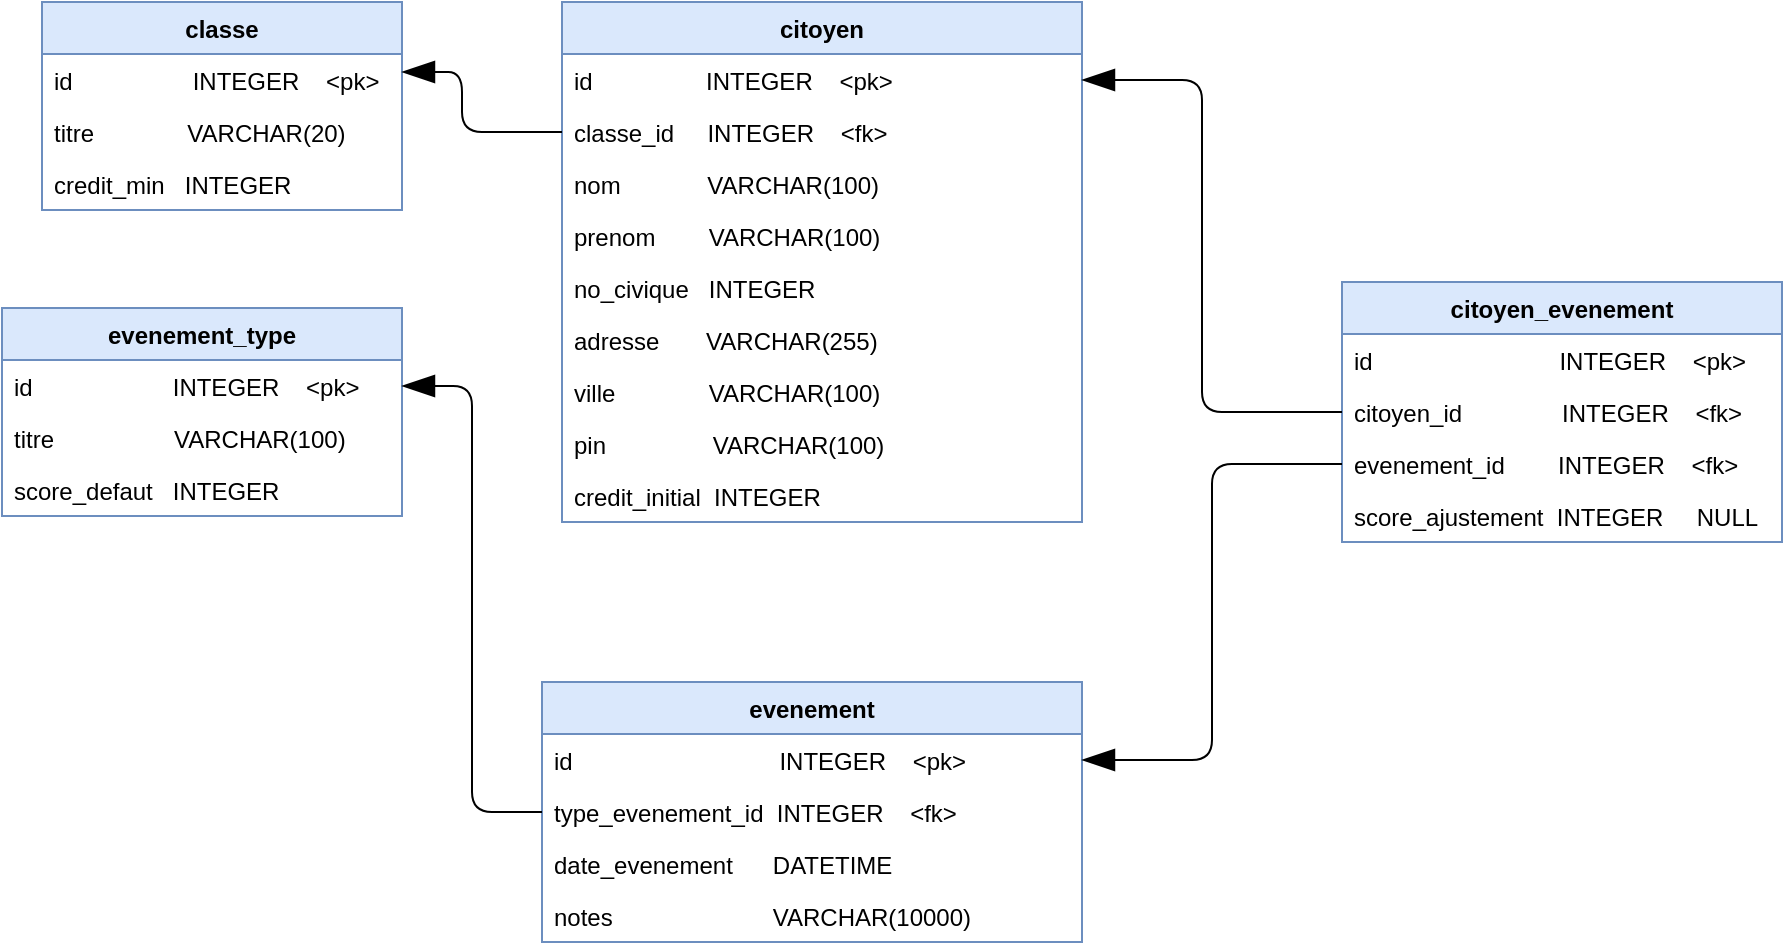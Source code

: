 <mxfile version="20.8.16" type="device"><diagram id="ttjc4iBr4XHE1QDbNwUu" name="Page-1"><mxGraphModel dx="1863" dy="614" grid="1" gridSize="10" guides="1" tooltips="1" connect="1" arrows="1" fold="1" page="1" pageScale="1" pageWidth="827" pageHeight="1169" math="0" shadow="0"><root><mxCell id="0"/><mxCell id="1" parent="0"/><mxCell id="p_QhKnbYeygK4ZPIWVRg-1" value="classe" style="swimlane;fontStyle=1;align=center;verticalAlign=top;childLayout=stackLayout;horizontal=1;startSize=26;horizontalStack=0;resizeParent=1;resizeParentMax=0;resizeLast=0;collapsible=1;marginBottom=0;fillColor=#dae8fc;strokeColor=#6c8ebf;" parent="1" vertex="1"><mxGeometry x="10" y="90" width="180" height="104" as="geometry"/></mxCell><mxCell id="p_QhKnbYeygK4ZPIWVRg-2" value="id                  INTEGER    &lt;pk&gt;" style="text;strokeColor=none;fillColor=none;align=left;verticalAlign=top;spacingLeft=4;spacingRight=4;overflow=hidden;rotatable=0;points=[[0,0.5],[1,0.5]];portConstraint=eastwest;" parent="p_QhKnbYeygK4ZPIWVRg-1" vertex="1"><mxGeometry y="26" width="180" height="26" as="geometry"/></mxCell><mxCell id="p_QhKnbYeygK4ZPIWVRg-4" value="titre              VARCHAR(20)" style="text;strokeColor=none;fillColor=none;align=left;verticalAlign=top;spacingLeft=4;spacingRight=4;overflow=hidden;rotatable=0;points=[[0,0.5],[1,0.5]];portConstraint=eastwest;" parent="p_QhKnbYeygK4ZPIWVRg-1" vertex="1"><mxGeometry y="52" width="180" height="26" as="geometry"/></mxCell><mxCell id="p_QhKnbYeygK4ZPIWVRg-5" value="credit_min   INTEGER" style="text;strokeColor=none;fillColor=none;align=left;verticalAlign=top;spacingLeft=4;spacingRight=4;overflow=hidden;rotatable=0;points=[[0,0.5],[1,0.5]];portConstraint=eastwest;" parent="p_QhKnbYeygK4ZPIWVRg-1" vertex="1"><mxGeometry y="78" width="180" height="26" as="geometry"/></mxCell><mxCell id="p_QhKnbYeygK4ZPIWVRg-6" value="evenement_type" style="swimlane;fontStyle=1;align=center;verticalAlign=top;childLayout=stackLayout;horizontal=1;startSize=26;horizontalStack=0;resizeParent=1;resizeParentMax=0;resizeLast=0;collapsible=1;marginBottom=0;fillColor=#dae8fc;strokeColor=#6c8ebf;" parent="1" vertex="1"><mxGeometry x="-10" y="243" width="200" height="104" as="geometry"/></mxCell><mxCell id="p_QhKnbYeygK4ZPIWVRg-7" value="id                     INTEGER    &lt;pk&gt;" style="text;strokeColor=none;fillColor=none;align=left;verticalAlign=top;spacingLeft=4;spacingRight=4;overflow=hidden;rotatable=0;points=[[0,0.5],[1,0.5]];portConstraint=eastwest;" parent="p_QhKnbYeygK4ZPIWVRg-6" vertex="1"><mxGeometry y="26" width="200" height="26" as="geometry"/></mxCell><mxCell id="p_QhKnbYeygK4ZPIWVRg-9" value="titre                  VARCHAR(100)" style="text;strokeColor=none;fillColor=none;align=left;verticalAlign=top;spacingLeft=4;spacingRight=4;overflow=hidden;rotatable=0;points=[[0,0.5],[1,0.5]];portConstraint=eastwest;" parent="p_QhKnbYeygK4ZPIWVRg-6" vertex="1"><mxGeometry y="52" width="200" height="26" as="geometry"/></mxCell><mxCell id="p_QhKnbYeygK4ZPIWVRg-10" value="score_defaut   INTEGER" style="text;strokeColor=none;fillColor=none;align=left;verticalAlign=top;spacingLeft=4;spacingRight=4;overflow=hidden;rotatable=0;points=[[0,0.5],[1,0.5]];portConstraint=eastwest;" parent="p_QhKnbYeygK4ZPIWVRg-6" vertex="1"><mxGeometry y="78" width="200" height="26" as="geometry"/></mxCell><mxCell id="p_QhKnbYeygK4ZPIWVRg-11" value="citoyen" style="swimlane;fontStyle=1;align=center;verticalAlign=top;childLayout=stackLayout;horizontal=1;startSize=26;horizontalStack=0;resizeParent=1;resizeParentMax=0;resizeLast=0;collapsible=1;marginBottom=0;fillColor=#dae8fc;strokeColor=#6c8ebf;" parent="1" vertex="1"><mxGeometry x="270" y="90" width="260" height="260" as="geometry"/></mxCell><mxCell id="p_QhKnbYeygK4ZPIWVRg-12" value="id                 INTEGER    &lt;pk&gt;" style="text;strokeColor=none;fillColor=none;align=left;verticalAlign=top;spacingLeft=4;spacingRight=4;overflow=hidden;rotatable=0;points=[[0,0.5],[1,0.5]];portConstraint=eastwest;" parent="p_QhKnbYeygK4ZPIWVRg-11" vertex="1"><mxGeometry y="26" width="260" height="26" as="geometry"/></mxCell><mxCell id="p_QhKnbYeygK4ZPIWVRg-14" value="classe_id     INTEGER    &lt;fk&gt;" style="text;strokeColor=none;fillColor=none;align=left;verticalAlign=top;spacingLeft=4;spacingRight=4;overflow=hidden;rotatable=0;points=[[0,0.5],[1,0.5]];portConstraint=eastwest;" parent="p_QhKnbYeygK4ZPIWVRg-11" vertex="1"><mxGeometry y="52" width="260" height="26" as="geometry"/></mxCell><mxCell id="p_QhKnbYeygK4ZPIWVRg-15" value="nom             VARCHAR(100)" style="text;strokeColor=none;fillColor=none;align=left;verticalAlign=top;spacingLeft=4;spacingRight=4;overflow=hidden;rotatable=0;points=[[0,0.5],[1,0.5]];portConstraint=eastwest;" parent="p_QhKnbYeygK4ZPIWVRg-11" vertex="1"><mxGeometry y="78" width="260" height="26" as="geometry"/></mxCell><mxCell id="p_QhKnbYeygK4ZPIWVRg-16" value="prenom        VARCHAR(100)" style="text;strokeColor=none;fillColor=none;align=left;verticalAlign=top;spacingLeft=4;spacingRight=4;overflow=hidden;rotatable=0;points=[[0,0.5],[1,0.5]];portConstraint=eastwest;" parent="p_QhKnbYeygK4ZPIWVRg-11" vertex="1"><mxGeometry y="104" width="260" height="26" as="geometry"/></mxCell><mxCell id="p_QhKnbYeygK4ZPIWVRg-17" value="no_civique   INTEGER" style="text;strokeColor=none;fillColor=none;align=left;verticalAlign=top;spacingLeft=4;spacingRight=4;overflow=hidden;rotatable=0;points=[[0,0.5],[1,0.5]];portConstraint=eastwest;" parent="p_QhKnbYeygK4ZPIWVRg-11" vertex="1"><mxGeometry y="130" width="260" height="26" as="geometry"/></mxCell><mxCell id="p_QhKnbYeygK4ZPIWVRg-18" value="adresse       VARCHAR(255)" style="text;strokeColor=none;fillColor=none;align=left;verticalAlign=top;spacingLeft=4;spacingRight=4;overflow=hidden;rotatable=0;points=[[0,0.5],[1,0.5]];portConstraint=eastwest;" parent="p_QhKnbYeygK4ZPIWVRg-11" vertex="1"><mxGeometry y="156" width="260" height="26" as="geometry"/></mxCell><mxCell id="p_QhKnbYeygK4ZPIWVRg-19" value="ville              VARCHAR(100)" style="text;strokeColor=none;fillColor=none;align=left;verticalAlign=top;spacingLeft=4;spacingRight=4;overflow=hidden;rotatable=0;points=[[0,0.5],[1,0.5]];portConstraint=eastwest;" parent="p_QhKnbYeygK4ZPIWVRg-11" vertex="1"><mxGeometry y="182" width="260" height="26" as="geometry"/></mxCell><mxCell id="p_QhKnbYeygK4ZPIWVRg-20" value="pin                VARCHAR(100)" style="text;strokeColor=none;fillColor=none;align=left;verticalAlign=top;spacingLeft=4;spacingRight=4;overflow=hidden;rotatable=0;points=[[0,0.5],[1,0.5]];portConstraint=eastwest;" parent="p_QhKnbYeygK4ZPIWVRg-11" vertex="1"><mxGeometry y="208" width="260" height="26" as="geometry"/></mxCell><mxCell id="p_QhKnbYeygK4ZPIWVRg-50" value="credit_initial  INTEGER" style="text;strokeColor=none;fillColor=none;align=left;verticalAlign=top;spacingLeft=4;spacingRight=4;overflow=hidden;rotatable=0;points=[[0,0.5],[1,0.5]];portConstraint=eastwest;" parent="p_QhKnbYeygK4ZPIWVRg-11" vertex="1"><mxGeometry y="234" width="260" height="26" as="geometry"/></mxCell><mxCell id="p_QhKnbYeygK4ZPIWVRg-21" value="evenement" style="swimlane;fontStyle=1;align=center;verticalAlign=top;childLayout=stackLayout;horizontal=1;startSize=26;horizontalStack=0;resizeParent=1;resizeParentMax=0;resizeLast=0;collapsible=1;marginBottom=0;fillColor=#dae8fc;strokeColor=#6c8ebf;" parent="1" vertex="1"><mxGeometry x="260" y="430" width="270" height="130" as="geometry"/></mxCell><mxCell id="p_QhKnbYeygK4ZPIWVRg-22" value="id                               INTEGER    &lt;pk&gt;" style="text;strokeColor=none;fillColor=none;align=left;verticalAlign=top;spacingLeft=4;spacingRight=4;overflow=hidden;rotatable=0;points=[[0,0.5],[1,0.5]];portConstraint=eastwest;" parent="p_QhKnbYeygK4ZPIWVRg-21" vertex="1"><mxGeometry y="26" width="270" height="26" as="geometry"/></mxCell><mxCell id="p_QhKnbYeygK4ZPIWVRg-24" value="type_evenement_id  INTEGER    &lt;fk&gt;" style="text;strokeColor=none;fillColor=none;align=left;verticalAlign=top;spacingLeft=4;spacingRight=4;overflow=hidden;rotatable=0;points=[[0,0.5],[1,0.5]];portConstraint=eastwest;" parent="p_QhKnbYeygK4ZPIWVRg-21" vertex="1"><mxGeometry y="52" width="270" height="26" as="geometry"/></mxCell><mxCell id="p_QhKnbYeygK4ZPIWVRg-25" value="date_evenement      DATETIME" style="text;strokeColor=none;fillColor=none;align=left;verticalAlign=top;spacingLeft=4;spacingRight=4;overflow=hidden;rotatable=0;points=[[0,0.5],[1,0.5]];portConstraint=eastwest;" parent="p_QhKnbYeygK4ZPIWVRg-21" vertex="1"><mxGeometry y="78" width="270" height="26" as="geometry"/></mxCell><mxCell id="p_QhKnbYeygK4ZPIWVRg-26" value="notes                        VARCHAR(10000)" style="text;strokeColor=none;fillColor=none;align=left;verticalAlign=top;spacingLeft=4;spacingRight=4;overflow=hidden;rotatable=0;points=[[0,0.5],[1,0.5]];portConstraint=eastwest;" parent="p_QhKnbYeygK4ZPIWVRg-21" vertex="1"><mxGeometry y="104" width="270" height="26" as="geometry"/></mxCell><mxCell id="p_QhKnbYeygK4ZPIWVRg-27" value="citoyen_evenement" style="swimlane;fontStyle=1;align=center;verticalAlign=top;childLayout=stackLayout;horizontal=1;startSize=26;horizontalStack=0;resizeParent=1;resizeParentMax=0;resizeLast=0;collapsible=1;marginBottom=0;fillColor=#dae8fc;strokeColor=#6c8ebf;" parent="1" vertex="1"><mxGeometry x="660" y="230" width="220" height="130" as="geometry"/></mxCell><mxCell id="pgCC9zXAv3Fn-dkFdFd6-1" value="id                            INTEGER    &lt;pk&gt;" style="text;strokeColor=none;fillColor=none;align=left;verticalAlign=top;spacingLeft=4;spacingRight=4;overflow=hidden;rotatable=0;points=[[0,0.5],[1,0.5]];portConstraint=eastwest;" parent="p_QhKnbYeygK4ZPIWVRg-27" vertex="1"><mxGeometry y="26" width="220" height="26" as="geometry"/></mxCell><mxCell id="p_QhKnbYeygK4ZPIWVRg-28" value="citoyen_id               INTEGER    &lt;fk&gt;" style="text;strokeColor=none;fillColor=none;align=left;verticalAlign=top;spacingLeft=4;spacingRight=4;overflow=hidden;rotatable=0;points=[[0,0.5],[1,0.5]];portConstraint=eastwest;" parent="p_QhKnbYeygK4ZPIWVRg-27" vertex="1"><mxGeometry y="52" width="220" height="26" as="geometry"/></mxCell><mxCell id="p_QhKnbYeygK4ZPIWVRg-31" value="evenement_id        INTEGER    &lt;fk&gt;" style="text;strokeColor=none;fillColor=none;align=left;verticalAlign=top;spacingLeft=4;spacingRight=4;overflow=hidden;rotatable=0;points=[[0,0.5],[1,0.5]];portConstraint=eastwest;" parent="p_QhKnbYeygK4ZPIWVRg-27" vertex="1"><mxGeometry y="78" width="220" height="26" as="geometry"/></mxCell><mxCell id="p_QhKnbYeygK4ZPIWVRg-30" value="score_ajustement  INTEGER     NULL" style="text;strokeColor=none;fillColor=none;align=left;verticalAlign=top;spacingLeft=4;spacingRight=4;overflow=hidden;rotatable=0;points=[[0,0.5],[1,0.5]];portConstraint=eastwest;" parent="p_QhKnbYeygK4ZPIWVRg-27" vertex="1"><mxGeometry y="104" width="220" height="26" as="geometry"/></mxCell><mxCell id="p_QhKnbYeygK4ZPIWVRg-36" value="" style="endArrow=none;html=1;endSize=12;startArrow=blockThin;startSize=14;startFill=1;edgeStyle=orthogonalEdgeStyle;exitX=1;exitY=0.5;exitDx=0;exitDy=0;endFill=0;entryX=0;entryY=0.5;entryDx=0;entryDy=0;rounded=1;" parent="1" target="p_QhKnbYeygK4ZPIWVRg-14" edge="1"><mxGeometry relative="1" as="geometry"><mxPoint x="190" y="125" as="sourcePoint"/><mxPoint x="300" y="150" as="targetPoint"/><Array as="points"><mxPoint x="220" y="125"/><mxPoint x="220" y="155"/></Array></mxGeometry></mxCell><mxCell id="p_QhKnbYeygK4ZPIWVRg-41" value="" style="endArrow=none;html=1;endSize=12;startArrow=blockThin;startSize=14;startFill=1;edgeStyle=orthogonalEdgeStyle;exitX=1;exitY=0.5;exitDx=0;exitDy=0;entryX=0;entryY=0.5;entryDx=0;entryDy=0;endFill=0;" parent="1" source="p_QhKnbYeygK4ZPIWVRg-12" target="p_QhKnbYeygK4ZPIWVRg-28" edge="1"><mxGeometry relative="1" as="geometry"><mxPoint x="530" y="350" as="sourcePoint"/><mxPoint x="690" y="350" as="targetPoint"/><Array as="points"><mxPoint x="590" y="129"/><mxPoint x="590" y="295"/></Array></mxGeometry></mxCell><mxCell id="p_QhKnbYeygK4ZPIWVRg-44" value="" style="endArrow=none;html=1;endSize=12;startArrow=blockThin;startSize=14;startFill=1;edgeStyle=orthogonalEdgeStyle;entryX=0;entryY=0.5;entryDx=0;entryDy=0;exitX=1;exitY=0.5;exitDx=0;exitDy=0;endFill=0;" parent="1" source="p_QhKnbYeygK4ZPIWVRg-22" target="p_QhKnbYeygK4ZPIWVRg-31" edge="1"><mxGeometry relative="1" as="geometry"><mxPoint x="600" y="498.5" as="sourcePoint"/><mxPoint x="760" y="498.5" as="targetPoint"/></mxGeometry></mxCell><mxCell id="p_QhKnbYeygK4ZPIWVRg-47" value="" style="endArrow=none;html=1;endSize=12;startArrow=blockThin;startSize=14;startFill=1;edgeStyle=orthogonalEdgeStyle;exitX=1;exitY=0.5;exitDx=0;exitDy=0;entryX=0;entryY=0.5;entryDx=0;entryDy=0;endFill=0;" parent="1" source="p_QhKnbYeygK4ZPIWVRg-7" target="p_QhKnbYeygK4ZPIWVRg-24" edge="1"><mxGeometry relative="1" as="geometry"><mxPoint x="260" y="440" as="sourcePoint"/><mxPoint x="420" y="440" as="targetPoint"/></mxGeometry></mxCell></root></mxGraphModel></diagram></mxfile>